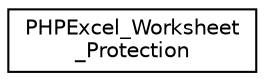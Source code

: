 digraph "Иерархия классов. Графический вид."
{
  edge [fontname="Helvetica",fontsize="10",labelfontname="Helvetica",labelfontsize="10"];
  node [fontname="Helvetica",fontsize="10",shape=record];
  rankdir="LR";
  Node0 [label="PHPExcel_Worksheet\l_Protection",height=0.2,width=0.4,color="black", fillcolor="white", style="filled",URL="$class_p_h_p_excel___worksheet___protection.html"];
}

